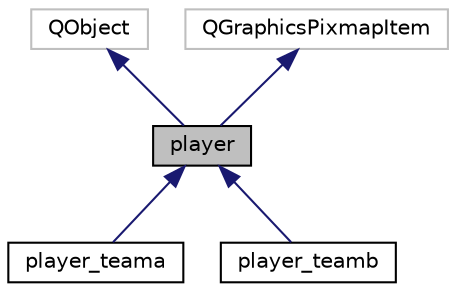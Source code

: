 digraph "player"
{
  edge [fontname="Helvetica",fontsize="10",labelfontname="Helvetica",labelfontsize="10"];
  node [fontname="Helvetica",fontsize="10",shape=record];
  Node1 [label="player",height=0.2,width=0.4,color="black", fillcolor="grey75", style="filled", fontcolor="black"];
  Node2 -> Node1 [dir="back",color="midnightblue",fontsize="10",style="solid",fontname="Helvetica"];
  Node2 [label="QObject",height=0.2,width=0.4,color="grey75", fillcolor="white", style="filled"];
  Node3 -> Node1 [dir="back",color="midnightblue",fontsize="10",style="solid",fontname="Helvetica"];
  Node3 [label="QGraphicsPixmapItem",height=0.2,width=0.4,color="grey75", fillcolor="white", style="filled"];
  Node1 -> Node4 [dir="back",color="midnightblue",fontsize="10",style="solid",fontname="Helvetica"];
  Node4 [label="player_teama",height=0.2,width=0.4,color="black", fillcolor="white", style="filled",URL="$classplayer__teama.html"];
  Node1 -> Node5 [dir="back",color="midnightblue",fontsize="10",style="solid",fontname="Helvetica"];
  Node5 [label="player_teamb",height=0.2,width=0.4,color="black", fillcolor="white", style="filled",URL="$classplayer__teamb.html"];
}
